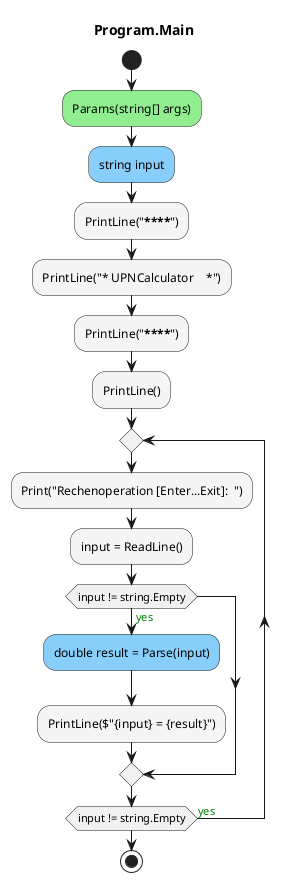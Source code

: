 @startuml Program.Main
title Program.Main
start
#LightGreen:Params(string[] args);
#LightSkyBlue:string input;
#WhiteSmoke:PrintLine("********************");
#WhiteSmoke:PrintLine("* UPNCalculator    *");
#WhiteSmoke:PrintLine("********************");
#WhiteSmoke:PrintLine();
repeat
        #WhiteSmoke:Print("Rechenoperation [Enter...Exit]:  ");
        #WhiteSmoke:input = ReadLine();
        if (input != string.Empty) then (<color:green>yes)
                #LightSkyBlue:double result = Parse(input);
                #WhiteSmoke:PrintLine($"{input} = {result}");
        endif
repeat while (input != string.Empty) is (<color:green>yes)
stop
@enduml
